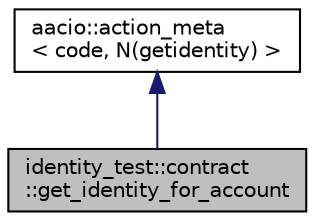 digraph "identity_test::contract::get_identity_for_account"
{
  edge [fontname="Helvetica",fontsize="10",labelfontname="Helvetica",labelfontsize="10"];
  node [fontname="Helvetica",fontsize="10",shape=record];
  Node2 [label="identity_test::contract\l::get_identity_for_account",height=0.2,width=0.4,color="black", fillcolor="grey75", style="filled", fontcolor="black"];
  Node3 -> Node2 [dir="back",color="midnightblue",fontsize="10",style="solid",fontname="Helvetica"];
  Node3 [label="aacio::action_meta\l\< code, N(getidentity) \>",height=0.2,width=0.4,color="black", fillcolor="white", style="filled",URL="$structaacio_1_1action__meta.html"];
}
